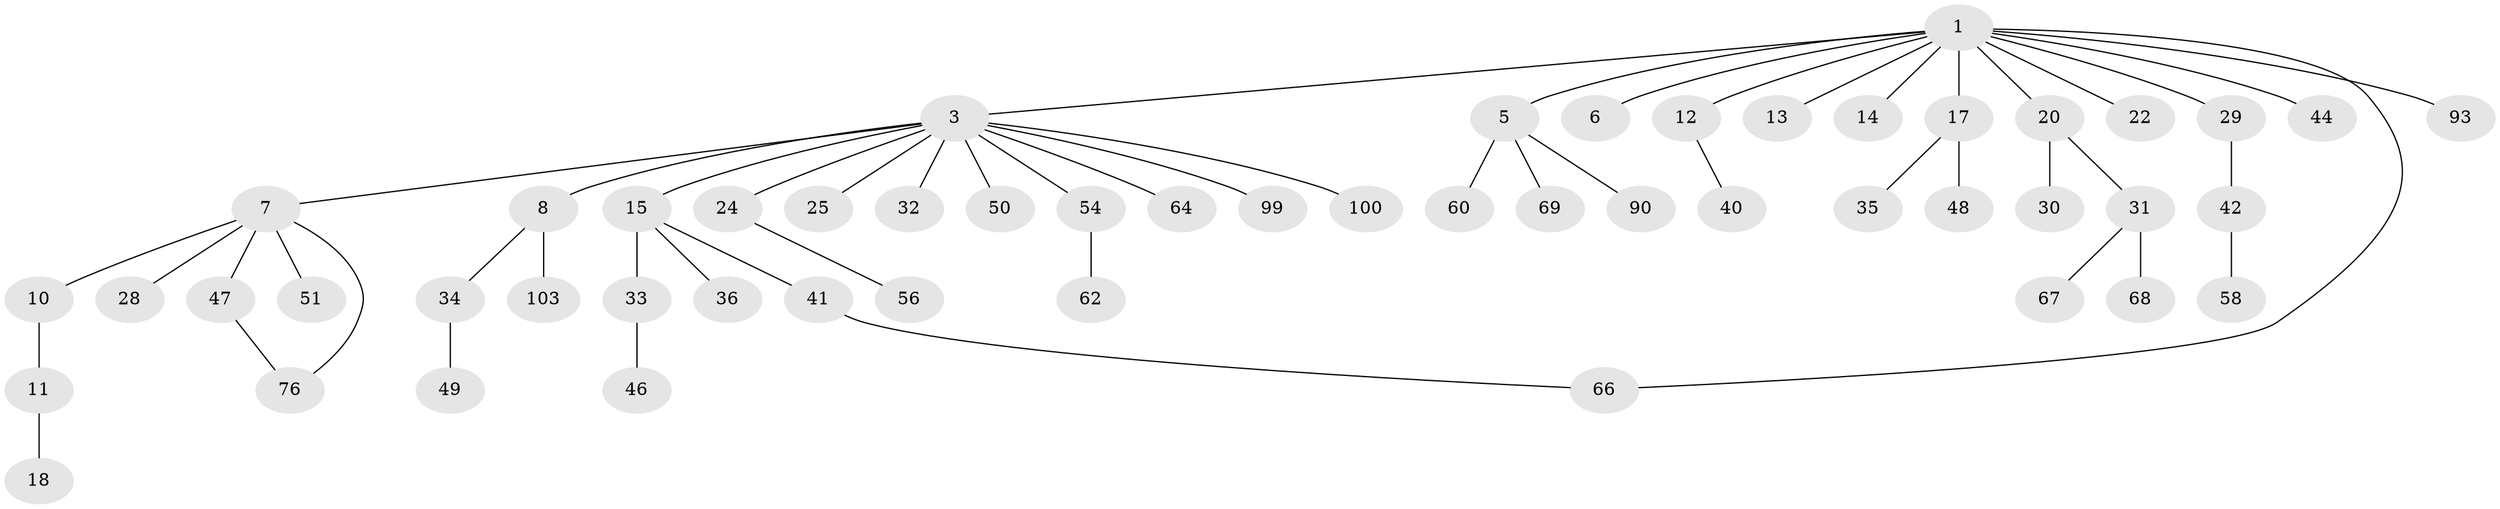 // original degree distribution, {6: 0.028037383177570093, 9: 0.009345794392523364, 8: 0.009345794392523364, 4: 0.028037383177570093, 1: 0.4766355140186916, 2: 0.2803738317757009, 3: 0.1588785046728972, 7: 0.009345794392523364}
// Generated by graph-tools (version 1.1) at 2025/13/03/09/25 04:13:31]
// undirected, 53 vertices, 54 edges
graph export_dot {
graph [start="1"]
  node [color=gray90,style=filled];
  1 [super="+55+2"];
  3 [super="+4"];
  5;
  6;
  7;
  8 [super="+9"];
  10 [super="+57"];
  11;
  12 [super="+38"];
  13 [super="+63"];
  14;
  15 [super="+74+105+86+23+16+39"];
  17 [super="+19+21"];
  18 [super="+104"];
  20;
  22 [super="+37+27"];
  24 [super="+26"];
  25;
  28 [super="+80"];
  29 [super="+45+87"];
  30;
  31;
  32;
  33;
  34;
  35 [super="+52"];
  36 [super="+43"];
  40 [super="+101+85+77"];
  41;
  42;
  44;
  46;
  47;
  48;
  49;
  50 [super="+71+53"];
  51;
  54 [super="+70"];
  56;
  58 [super="+79+73"];
  60 [super="+72"];
  62 [super="+65"];
  64;
  66 [super="+82"];
  67 [super="+98"];
  68;
  69;
  76;
  90;
  93;
  99;
  100;
  103;
  1 -- 5;
  1 -- 6;
  1 -- 12;
  1 -- 93;
  1 -- 66;
  1 -- 3;
  1 -- 44;
  1 -- 13;
  1 -- 14;
  1 -- 17;
  1 -- 20;
  1 -- 22;
  1 -- 29;
  3 -- 50;
  3 -- 64;
  3 -- 99;
  3 -- 100;
  3 -- 32;
  3 -- 7;
  3 -- 8;
  3 -- 15;
  3 -- 54;
  3 -- 24;
  3 -- 25;
  5 -- 60;
  5 -- 69;
  5 -- 90;
  7 -- 10;
  7 -- 28;
  7 -- 47;
  7 -- 51;
  7 -- 76;
  8 -- 34;
  8 -- 103;
  10 -- 11;
  11 -- 18;
  12 -- 40;
  15 -- 41;
  15 -- 33;
  15 -- 36;
  17 -- 48;
  17 -- 35;
  20 -- 30;
  20 -- 31;
  24 -- 56;
  29 -- 42;
  31 -- 67;
  31 -- 68;
  33 -- 46;
  34 -- 49;
  41 -- 66;
  42 -- 58;
  47 -- 76;
  54 -- 62;
}
